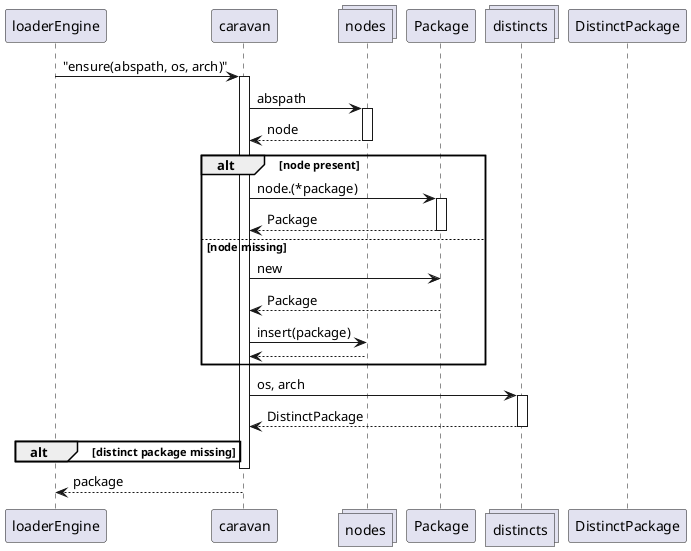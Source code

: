 @startuml Package lookup

participant loaderEngine

participant caravan

collections nodes

participant Package

collections distincts

participant DistinctPackage

loaderEngine -> caravan : "ensure(abspath, os, arch)"

activate caravan

caravan -> nodes : abspath

activate nodes

nodes --> caravan : node

deactivate nodes

alt node present

caravan -> Package : node.(*package)

activate Package

Package --> caravan : Package

deactivate Package

else node missing

caravan -> Package : new

Package --> caravan : Package

caravan -> nodes : insert(package)

nodes --> caravan

end


caravan -> distincts : os, arch

activate distincts

distincts --> caravan : DistinctPackage

deactivate distincts
alt distinct package missing



end

deactivate caravan

loaderEngine <-- caravan : package

@enduml